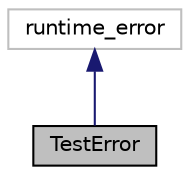 digraph "TestError"
{
 // LATEX_PDF_SIZE
  edge [fontname="Helvetica",fontsize="10",labelfontname="Helvetica",labelfontsize="10"];
  node [fontname="Helvetica",fontsize="10",shape=record];
  Node1 [label="TestError",height=0.2,width=0.4,color="black", fillcolor="grey75", style="filled", fontcolor="black",tooltip="Error class for failures during test execution."];
  Node2 -> Node1 [dir="back",color="midnightblue",fontsize="10",style="solid",fontname="Helvetica"];
  Node2 [label="runtime_error",height=0.2,width=0.4,color="grey75", fillcolor="white", style="filled",tooltip=" "];
}
